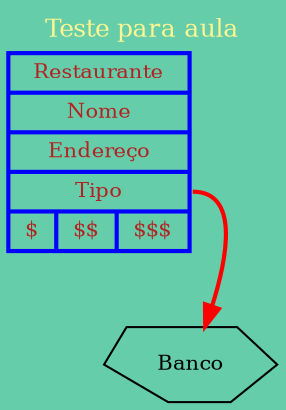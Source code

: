 digraph G {
   graph[bgcolor=aquamarine3]
   graph[label = "Teste para aula", labelloc=t, fontsize=12, fontcolor=khaki1]
   node [fontsize=10]

  Rest [shape=record, label="{<b0>Restaurante|Nome|Endereço|<b1>Tipo|{$|<b2>$$|$$$}}", fontcolor=firebrick, color=blue, style=bold];
  Banco [shape=polygon, sides=6, distortion=0.5, skew = -0.3];

  Rest:b1:e -> Banco [color=red, style=bold];
}
